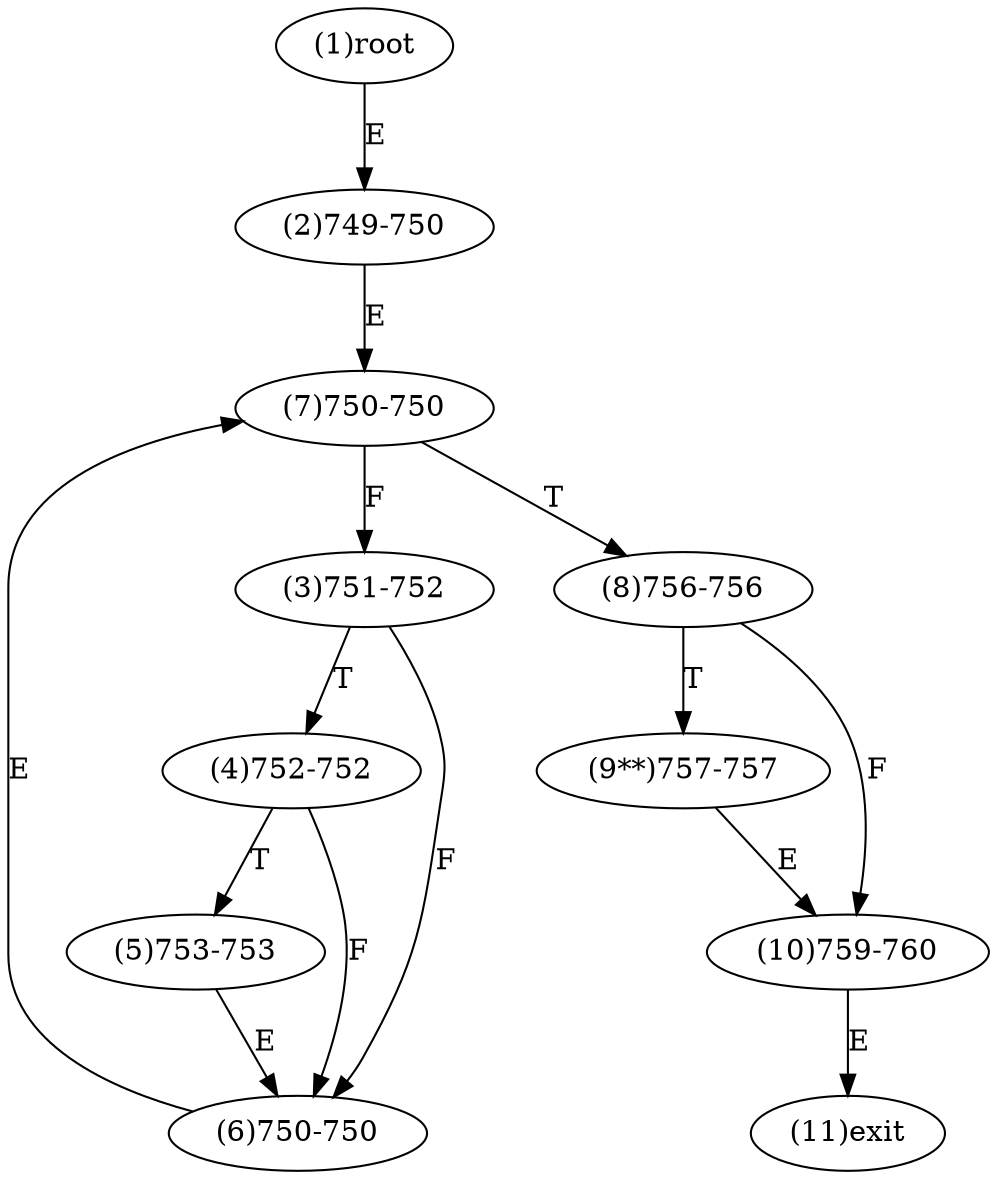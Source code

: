 digraph "" { 
1[ label="(1)root"];
2[ label="(2)749-750"];
3[ label="(3)751-752"];
4[ label="(4)752-752"];
5[ label="(5)753-753"];
6[ label="(6)750-750"];
7[ label="(7)750-750"];
8[ label="(8)756-756"];
9[ label="(9**)757-757"];
10[ label="(10)759-760"];
11[ label="(11)exit"];
1->2[ label="E"];
2->7[ label="E"];
3->6[ label="F"];
3->4[ label="T"];
4->6[ label="F"];
4->5[ label="T"];
5->6[ label="E"];
6->7[ label="E"];
7->3[ label="F"];
7->8[ label="T"];
8->10[ label="F"];
8->9[ label="T"];
9->10[ label="E"];
10->11[ label="E"];
}